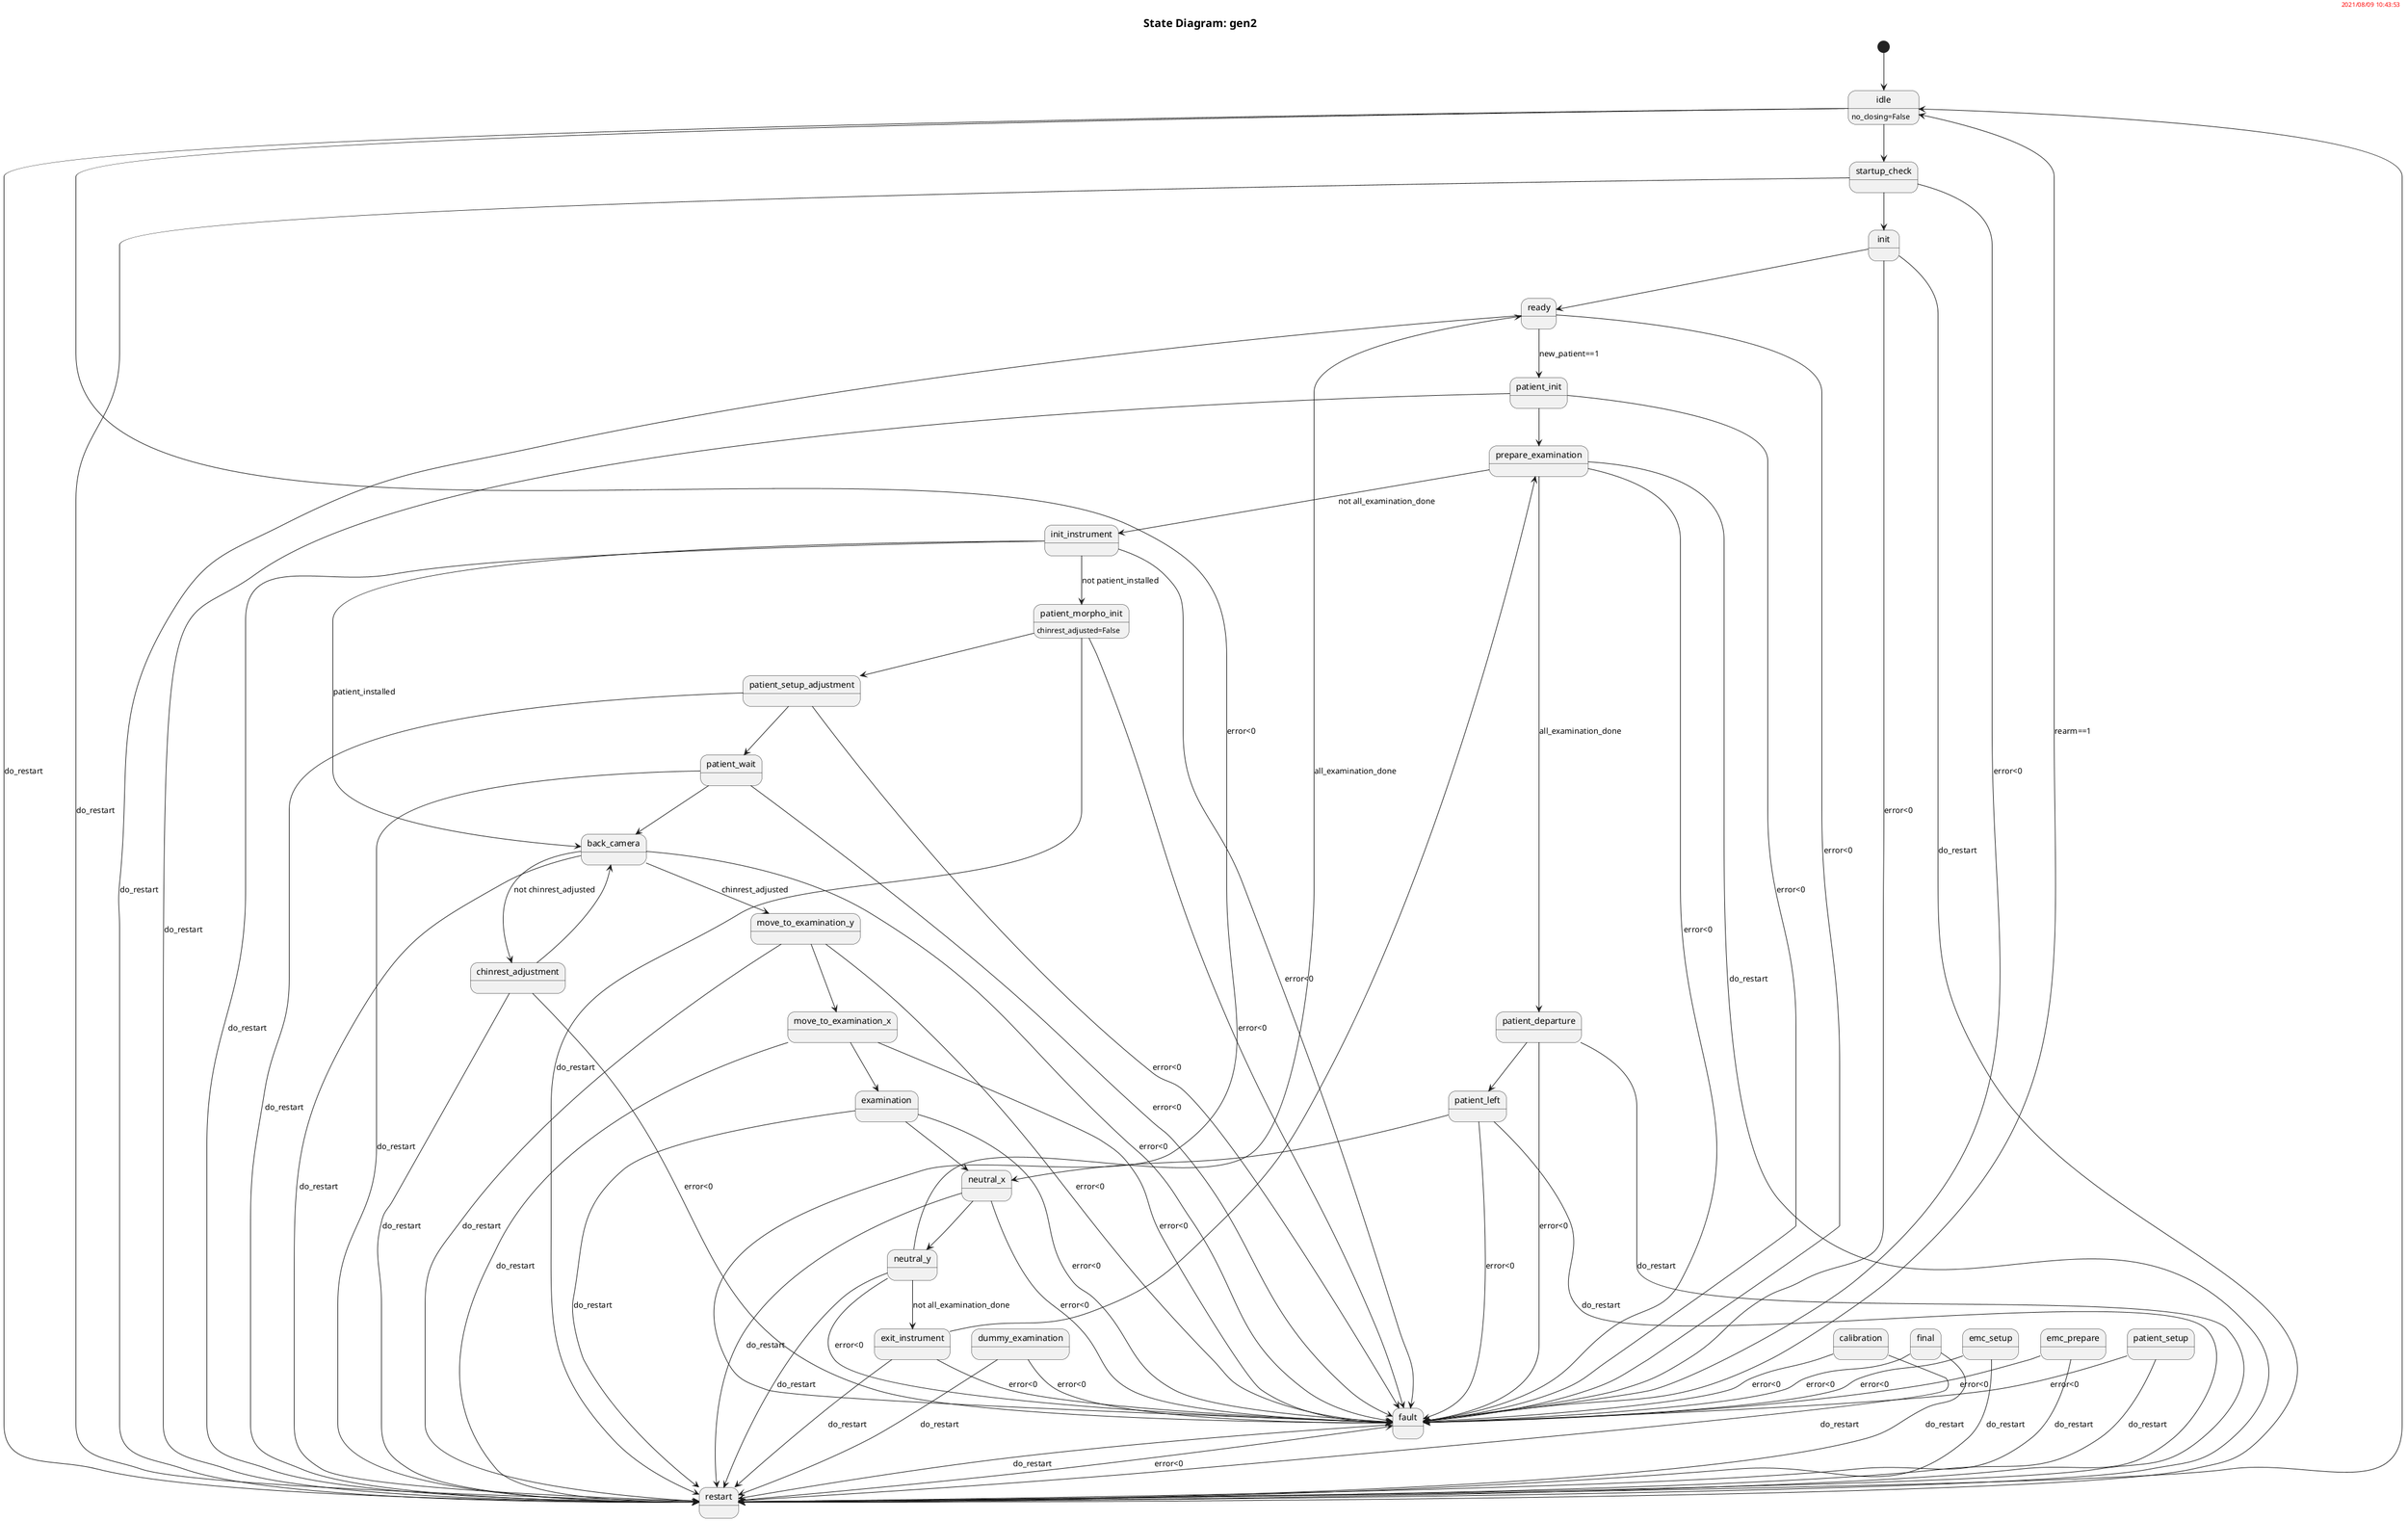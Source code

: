 @startuml

header
<font color=red>2021/08/09 10:43:53</font>
endheader

title = State Diagram: gen2

[*] --> idle

idle --> fault : error<0
idle --> restart : do_restart
idle --> startup_check
idle : no_closing=False
patient_setup --> fault : error<0
patient_setup --> restart : do_restart
init --> fault : error<0
init --> restart : do_restart
init --> ready
startup_check --> fault : error<0
startup_check --> restart : do_restart
startup_check --> init
restart --> fault : error<0
restart --> idle
ready --> fault : error<0
ready --> restart : do_restart
ready --> patient_init : new_patient==1
init_instrument --> fault : error<0
init_instrument --> restart : do_restart
init_instrument --> patient_morpho_init : not patient_installed 
init_instrument --> back_camera : patient_installed 
exit_instrument --> fault : error<0
exit_instrument --> restart : do_restart
exit_instrument --> prepare_examination
patient_init --> fault : error<0
patient_init --> restart : do_restart
patient_init --> prepare_examination
patient_morpho_init --> fault : error<0
patient_morpho_init --> restart : do_restart
patient_morpho_init --> patient_setup_adjustment
patient_morpho_init : chinrest_adjusted=False
patient_setup_adjustment --> fault : error<0
patient_setup_adjustment --> restart : do_restart
patient_setup_adjustment --> patient_wait
chinrest_adjustment --> fault : error<0
chinrest_adjustment --> restart : do_restart
chinrest_adjustment --> back_camera
patient_wait --> fault : error<0
patient_wait --> restart : do_restart
patient_wait --> back_camera
dummy_examination --> fault : error<0
dummy_examination --> restart : do_restart
patient_departure --> fault : error<0
patient_departure --> restart : do_restart
patient_departure --> patient_left
prepare_examination --> fault : error<0
prepare_examination --> restart : do_restart
prepare_examination --> init_instrument : not all_examination_done               
prepare_examination --> patient_departure : all_examination_done
patient_left --> fault : error<0
patient_left --> restart : do_restart
patient_left --> neutral_x
neutral_x --> fault : error<0
neutral_x --> restart : do_restart
neutral_x --> neutral_y
neutral_y --> fault : error<0
neutral_y --> restart : do_restart
neutral_y --> exit_instrument : not all_examination_done
neutral_y --> ready : all_examination_done
calibration --> fault : error<0
calibration --> restart : do_restart
final --> fault : error<0
final --> restart : do_restart
back_camera --> fault : error<0
back_camera --> restart : do_restart
back_camera --> move_to_examination_y : chinrest_adjusted
back_camera --> chinrest_adjustment : not chinrest_adjusted
move_to_examination_x --> fault : error<0
move_to_examination_x --> restart : do_restart
move_to_examination_x --> examination
move_to_examination_y --> fault : error<0
move_to_examination_y --> restart : do_restart
move_to_examination_y --> move_to_examination_x
emc_setup --> fault : error<0
emc_setup --> restart : do_restart
emc_prepare --> fault : error<0
emc_prepare --> restart : do_restart
examination --> fault : error<0
examination --> restart : do_restart
examination --> neutral_x
fault --> restart : do_restart
fault --> idle : rearm==1

@enduml
